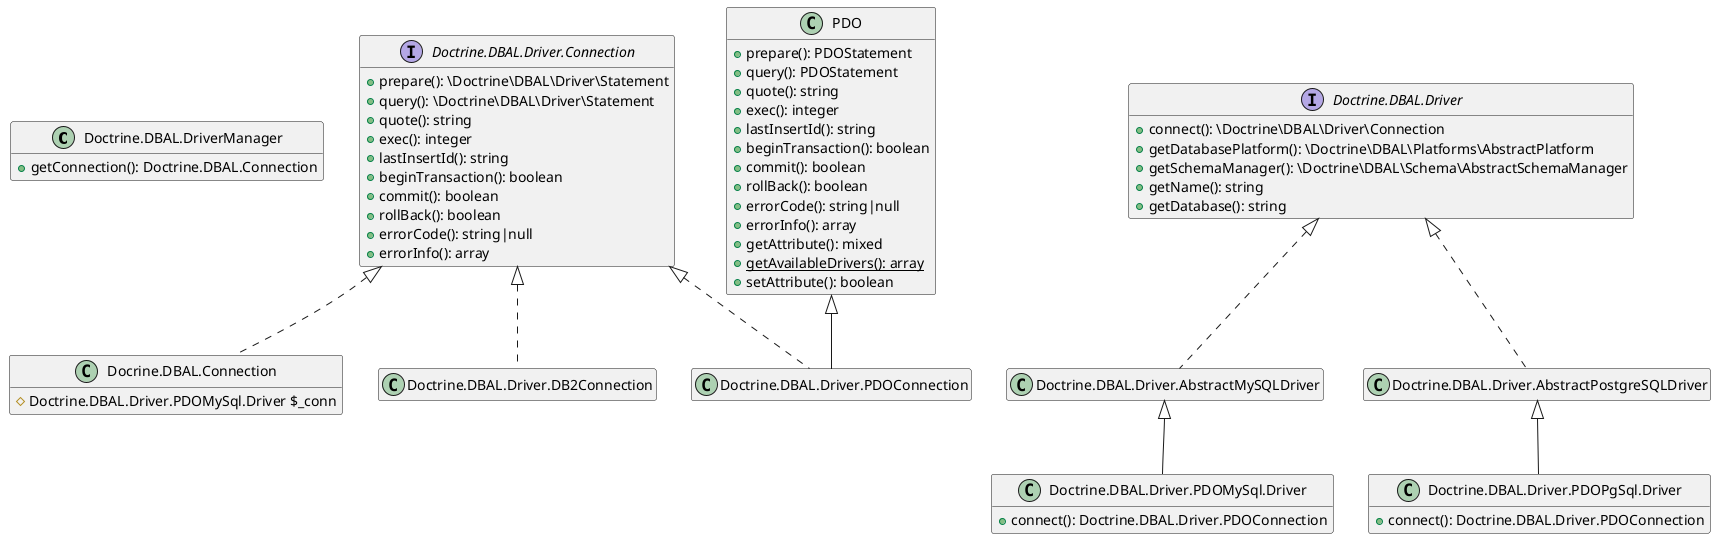 @startuml
set namespaceSeparator none
hide empty members
hide empty methods

class Doctrine.DBAL.DriverManager {
  +getConnection(): Doctrine.DBAL.Connection
}

class Docrine.DBAL.Connection {
  #Doctrine.DBAL.Driver.PDOMySql.Driver $_conn
}

interface Doctrine.DBAL.Driver.Connection {
  +prepare(): \Doctrine\DBAL\Driver\Statement 
  +query(): \Doctrine\DBAL\Driver\Statement 
  +quote(): string
  +exec(): integer
  +lastInsertId(): string
  +beginTransaction(): boolean
  +commit(): boolean
  +rollBack(): boolean
  +errorCode(): string|null
  +errorInfo(): array
}

class PDO {
  +prepare(): PDOStatement 
  +query(): PDOStatement 
  +quote(): string
  +exec(): integer
  +lastInsertId(): string
  +beginTransaction(): boolean
  +commit(): boolean
  +rollBack(): boolean
  +errorCode(): string|null
  +errorInfo(): array
  +getAttribute(): mixed
  +{static} getAvailableDrivers(): array
  +setAttribute(): boolean
}
class Doctrine.DBAL.Driver.PDOConnection extends PDO
class Doctrine.DBAL.Driver.PDOConnection implements Doctrine.DBAL.Driver.Connection
class Doctrine.DBAL.Driver.DB2Connection implements Doctrine.DBAL.Driver.Connection

interface Doctrine.DBAL.Driver {
  +connect(): \Doctrine\DBAL\Driver\Connection
  +getDatabasePlatform(): \Doctrine\DBAL\Platforms\AbstractPlatform
  +getSchemaManager(): \Doctrine\DBAL\Schema\AbstractSchemaManager
  +getName(): string
  +getDatabase(): string
}
class Doctrine.DBAL.Driver.PDOMySql.Driver {
  +connect(): Doctrine.DBAL.Driver.PDOConnection
}

class Doctrine.DBAL.Driver.PDOMySql.Driver extends Doctrine.DBAL.Driver.AbstractMySQLDriver
class Doctrine.DBAL.Driver.AbstractMySQLDriver implements Doctrine.DBAL.Driver

class Doctrine.DBAL.Driver.PDOPgSql.Driver {
  +connect(): Doctrine.DBAL.Driver.PDOConnection
}

class Doctrine.DBAL.Driver.PDOPgSql.Driver extends Doctrine.DBAL.Driver.AbstractPostgreSQLDriver
class Doctrine.DBAL.Driver.AbstractPostgreSQLDriver implements Doctrine.DBAL.Driver

class Docrine.DBAL.Connection implements Doctrine.DBAL.Driver.Connection
@enduml
